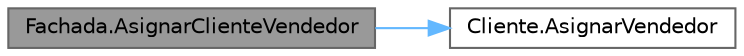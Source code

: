digraph "Fachada.AsignarClienteVendedor"
{
 // INTERACTIVE_SVG=YES
 // LATEX_PDF_SIZE
  bgcolor="transparent";
  edge [fontname=Helvetica,fontsize=10,labelfontname=Helvetica,labelfontsize=10];
  node [fontname=Helvetica,fontsize=10,shape=box,height=0.2,width=0.4];
  rankdir="LR";
  Node1 [id="Node000001",label="Fachada.AsignarClienteVendedor",height=0.2,width=0.4,color="gray40", fillcolor="grey60", style="filled", fontcolor="black",tooltip="Asigna un Vendedor (Usuario) a un Cliente. Este método coordina múltiples repositorios y aplica lógic..."];
  Node1 -> Node2 [id="edge1_Node000001_Node000002",color="steelblue1",style="solid",tooltip=" "];
  Node2 [id="Node000002",label="Cliente.AsignarVendedor",height=0.2,width=0.4,color="grey40", fillcolor="white", style="filled",URL="$classCliente.html#a1ded1c1126227687614ed6b956d09ba5",tooltip="Asigna un nuevo vendedor a este cliente. La lógica de validación (rol y estado) se delega a la Fachad..."];
}
